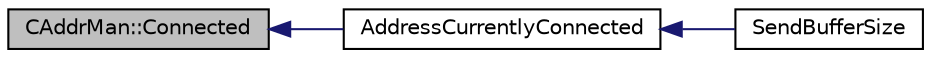 digraph "CAddrMan::Connected"
{
  edge [fontname="Helvetica",fontsize="10",labelfontname="Helvetica",labelfontsize="10"];
  node [fontname="Helvetica",fontsize="10",shape=record];
  rankdir="LR";
  Node27 [label="CAddrMan::Connected",height=0.2,width=0.4,color="black", fillcolor="grey75", style="filled", fontcolor="black"];
  Node27 -> Node28 [dir="back",color="midnightblue",fontsize="10",style="solid",fontname="Helvetica"];
  Node28 [label="AddressCurrentlyConnected",height=0.2,width=0.4,color="black", fillcolor="white", style="filled",URL="$net_8h.html#ad4aabaa937cd6f4b708c47dbbdb8ea60"];
  Node28 -> Node29 [dir="back",color="midnightblue",fontsize="10",style="solid",fontname="Helvetica"];
  Node29 [label="SendBufferSize",height=0.2,width=0.4,color="black", fillcolor="white", style="filled",URL="$net_8h.html#a13f289d6233bd32b78a38793f76bdccb"];
}
